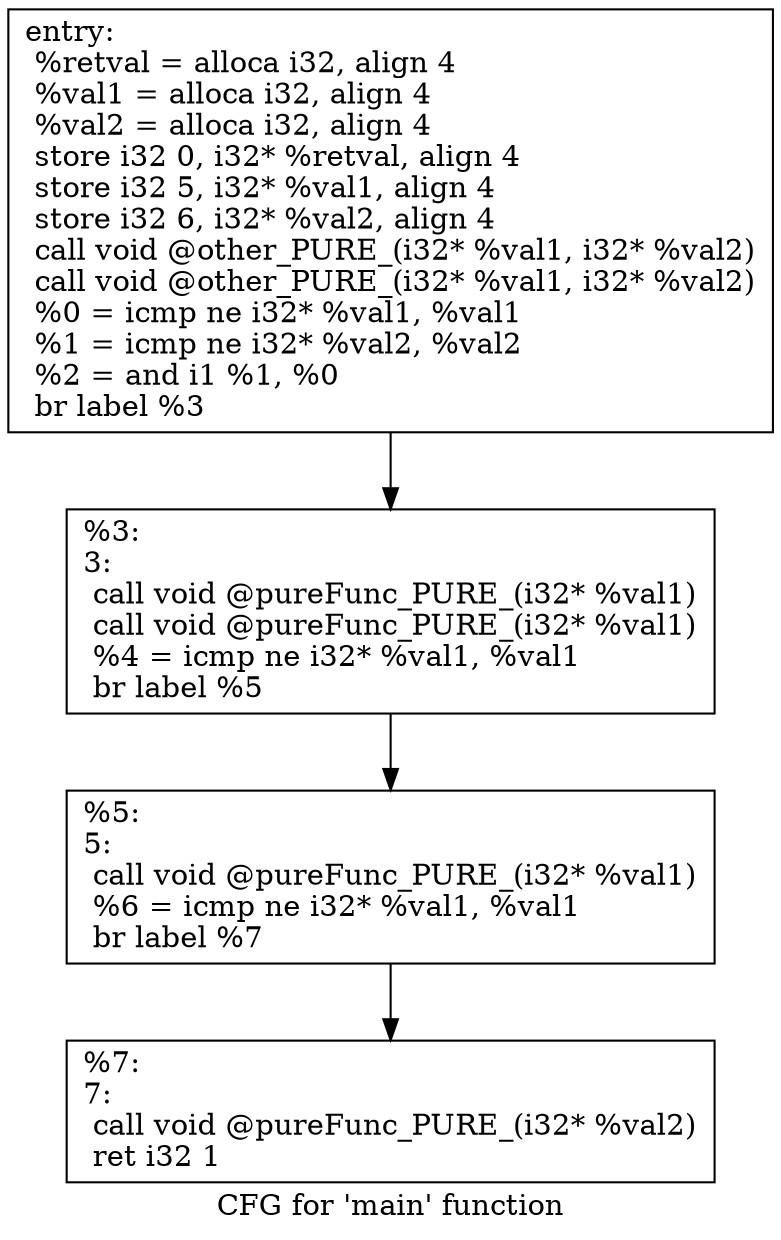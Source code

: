 digraph "CFG for 'main' function" {
	label="CFG for 'main' function";

	Node0x5641cdaa7da0 [shape=record,label="{entry:\l  %retval = alloca i32, align 4\l  %val1 = alloca i32, align 4\l  %val2 = alloca i32, align 4\l  store i32 0, i32* %retval, align 4\l  store i32 5, i32* %val1, align 4\l  store i32 6, i32* %val2, align 4\l  call void @other_PURE_(i32* %val1, i32* %val2)\l  call void @other_PURE_(i32* %val1, i32* %val2)\l  %0 = icmp ne i32* %val1, %val1\l  %1 = icmp ne i32* %val2, %val2\l  %2 = and i1 %1, %0\l  br label %3\l}"];
	Node0x5641cdaa7da0 -> Node0x5641cdaa7f70;
	Node0x5641cdaa7f70 [shape=record,label="{%3:\l3:                                                \l  call void @pureFunc_PURE_(i32* %val1)\l  call void @pureFunc_PURE_(i32* %val1)\l  %4 = icmp ne i32* %val1, %val1\l  br label %5\l}"];
	Node0x5641cdaa7f70 -> Node0x5641cdaa7fc0;
	Node0x5641cdaa7fc0 [shape=record,label="{%5:\l5:                                                \l  call void @pureFunc_PURE_(i32* %val1)\l  %6 = icmp ne i32* %val1, %val1\l  br label %7\l}"];
	Node0x5641cdaa7fc0 -> Node0x5641cdaa8010;
	Node0x5641cdaa8010 [shape=record,label="{%7:\l7:                                                \l  call void @pureFunc_PURE_(i32* %val2)\l  ret i32 1\l}"];
}
